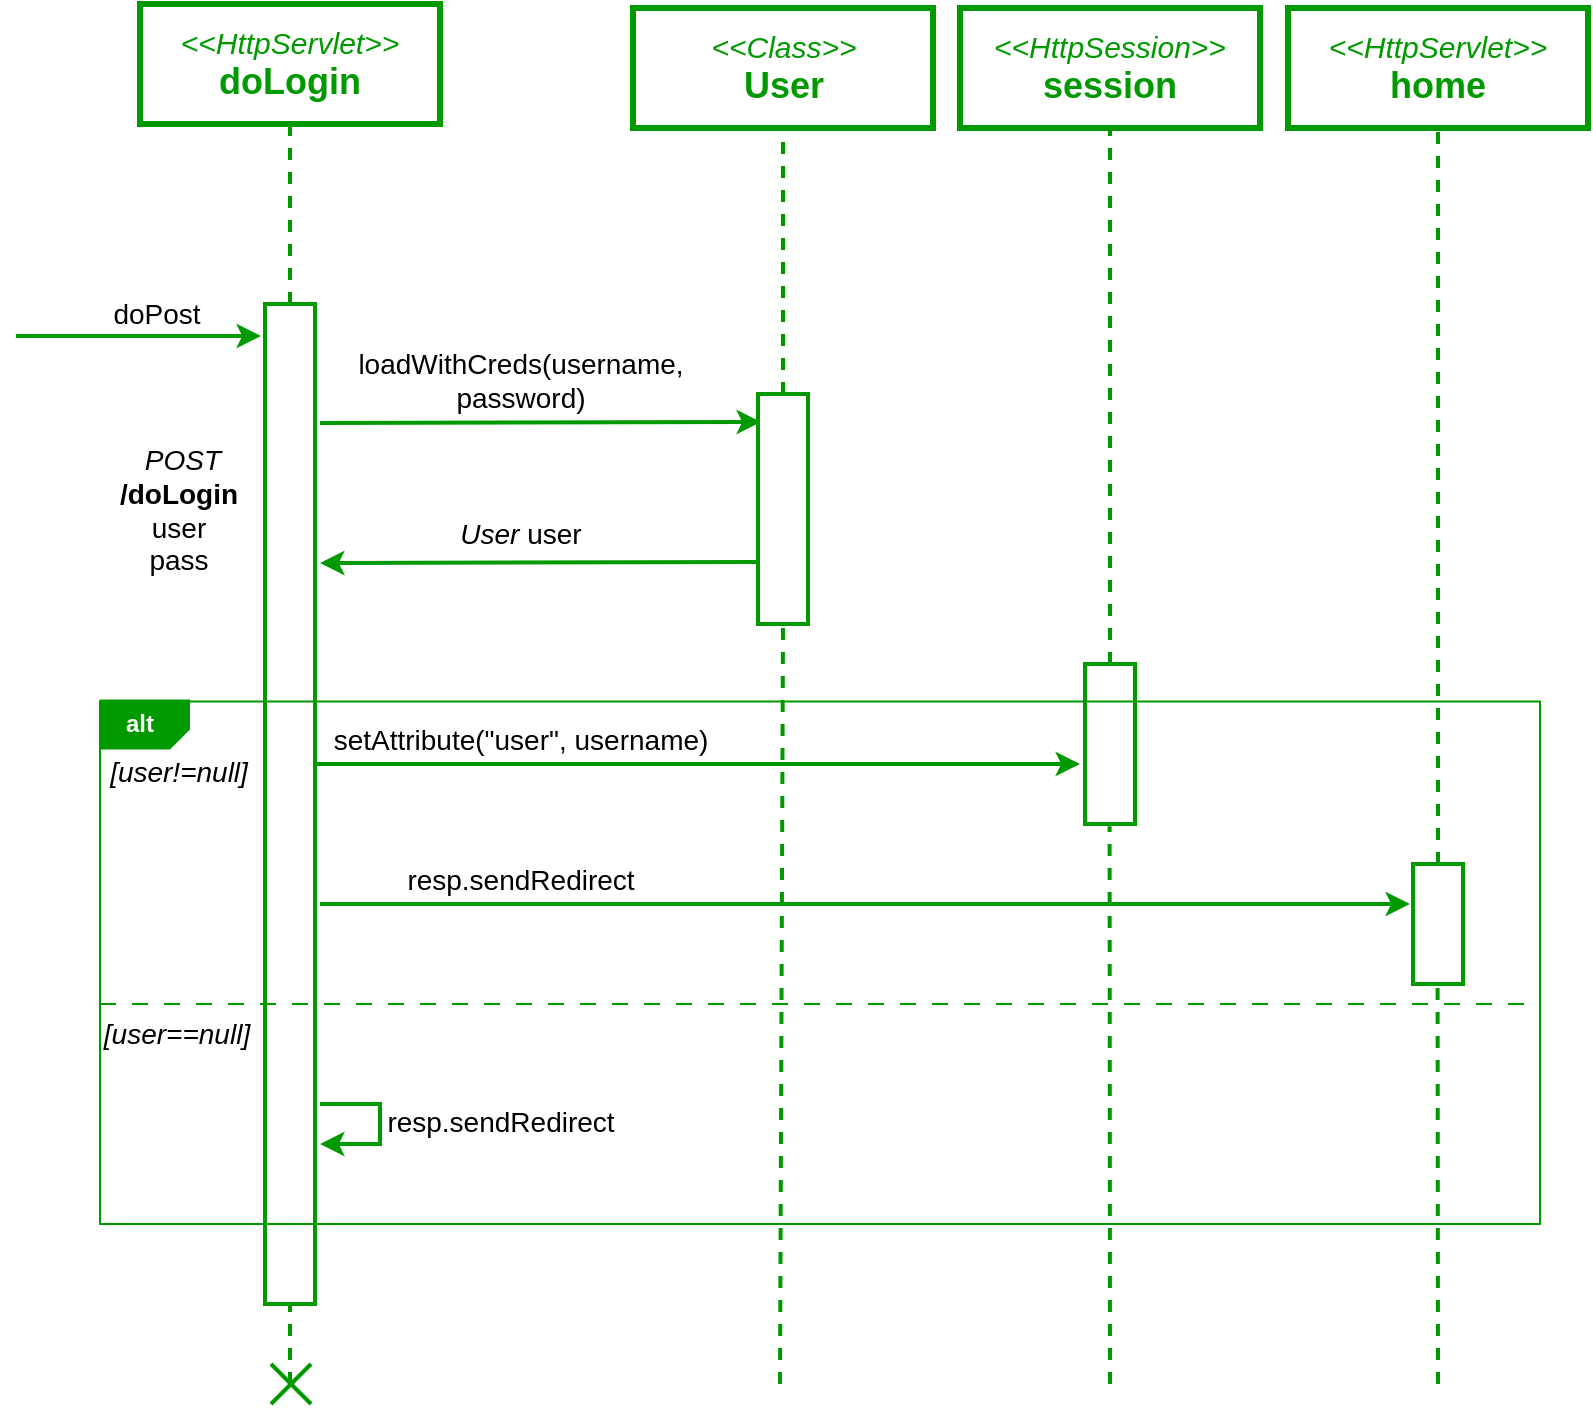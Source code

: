 <mxfile version="21.2.8" type="device">
  <diagram name="Page-1" id="IovuPlnuYOxv74p460Sw">
    <mxGraphModel dx="2876" dy="1171" grid="1" gridSize="10" guides="1" tooltips="1" connect="1" arrows="1" fold="1" page="1" pageScale="1" pageWidth="850" pageHeight="1100" math="0" shadow="0">
      <root>
        <mxCell id="0" />
        <mxCell id="1" parent="0" />
        <mxCell id="tjZRGbeKw34wrT0C9eUE-6" value="" style="rounded=0;whiteSpace=wrap;html=1;fillColor=#FFFFFF;strokeWidth=2;strokeColor=#009900;" parent="1" vertex="1">
          <mxGeometry x="-107.5" y="370" width="25" height="500" as="geometry" />
        </mxCell>
        <mxCell id="tjZRGbeKw34wrT0C9eUE-10" value="" style="rounded=0;whiteSpace=wrap;html=1;fillColor=#FFFFFF;strokeWidth=2;strokeColor=#009900;" parent="1" vertex="1">
          <mxGeometry x="302.5" y="550" width="25" height="80" as="geometry" />
        </mxCell>
        <mxCell id="lFbvkqLxVyMuqr9iLAXJ-2" value="&lt;font color=&quot;#009900&quot; style=&quot;&quot;&gt;&lt;b style=&quot;&quot;&gt;&lt;br&gt;&lt;/b&gt;&lt;/font&gt;" style="rounded=0;whiteSpace=wrap;html=1;strokeWidth=1;fillColor=none;strokeColor=#009900;movable=0;resizable=0;rotatable=0;deletable=0;editable=0;locked=1;connectable=0;" parent="1" vertex="1">
          <mxGeometry x="-190" y="568.75" width="720" height="261.25" as="geometry" />
        </mxCell>
        <mxCell id="tjZRGbeKw34wrT0C9eUE-2" value="&lt;i style=&quot;border-color: var(--border-color); color: rgb(0, 153, 0);&quot;&gt;&lt;font style=&quot;border-color: var(--border-color); font-size: 15px;&quot;&gt;&amp;lt;&amp;lt;HttpServlet&amp;gt;&amp;gt;&lt;/font&gt;&lt;/i&gt;&lt;font color=&quot;#009900&quot; style=&quot;&quot;&gt;&lt;b style=&quot;&quot;&gt;&lt;br&gt;&lt;font style=&quot;font-size: 18px;&quot;&gt;doLogin&lt;/font&gt;&lt;br&gt;&lt;/b&gt;&lt;/font&gt;" style="rounded=0;whiteSpace=wrap;html=1;strokeWidth=3;fillColor=default;strokeColor=#009900;" parent="1" vertex="1">
          <mxGeometry x="-170" y="220" width="150" height="60" as="geometry" />
        </mxCell>
        <mxCell id="tjZRGbeKw34wrT0C9eUE-3" value="&lt;font color=&quot;#009900&quot; style=&quot;&quot;&gt;&lt;i style=&quot;&quot;&gt;&lt;font style=&quot;font-size: 15px;&quot;&gt;&amp;lt;&amp;lt;Class&amp;gt;&amp;gt;&lt;/font&gt;&lt;/i&gt;&lt;br&gt;&lt;span style=&quot;font-size: 18px;&quot;&gt;&lt;b&gt;User&lt;/b&gt;&lt;/span&gt;&lt;br&gt;&lt;/font&gt;" style="rounded=0;whiteSpace=wrap;html=1;strokeWidth=3;fillColor=default;strokeColor=#009900;" parent="1" vertex="1">
          <mxGeometry x="76.5" y="222" width="150" height="60" as="geometry" />
        </mxCell>
        <mxCell id="tjZRGbeKw34wrT0C9eUE-4" value="" style="endArrow=none;html=1;rounded=0;entryX=0.5;entryY=1;entryDx=0;entryDy=0;strokeWidth=2;fillColor=#d5e8d4;strokeColor=#009900;dashed=1;" parent="1" source="tjZRGbeKw34wrT0C9eUE-6" target="tjZRGbeKw34wrT0C9eUE-2" edge="1">
          <mxGeometry width="50" height="50" relative="1" as="geometry">
            <mxPoint x="-95" y="670" as="sourcePoint" />
            <mxPoint x="150" y="440" as="targetPoint" />
          </mxGeometry>
        </mxCell>
        <mxCell id="tjZRGbeKw34wrT0C9eUE-5" value="" style="endArrow=none;html=1;rounded=0;strokeWidth=2;fillColor=#d5e8d4;strokeColor=#009900;dashed=1;entryX=0.5;entryY=1;entryDx=0;entryDy=0;" parent="1" source="tjZRGbeKw34wrT0C9eUE-10" target="lFbvkqLxVyMuqr9iLAXJ-19" edge="1">
          <mxGeometry width="50" height="50" relative="1" as="geometry">
            <mxPoint x="315" y="671" as="sourcePoint" />
            <mxPoint x="315" y="300" as="targetPoint" />
          </mxGeometry>
        </mxCell>
        <mxCell id="tjZRGbeKw34wrT0C9eUE-7" value="" style="endArrow=none;html=1;rounded=0;strokeWidth=2;fillColor=#d5e8d4;strokeColor=#009900;dashed=1;entryX=0.5;entryY=1;entryDx=0;entryDy=0;" parent="1" target="tjZRGbeKw34wrT0C9eUE-6" edge="1">
          <mxGeometry width="50" height="50" relative="1" as="geometry">
            <mxPoint x="-95" y="910" as="sourcePoint" />
            <mxPoint x="-94.6" y="796.26" as="targetPoint" />
          </mxGeometry>
        </mxCell>
        <mxCell id="tjZRGbeKw34wrT0C9eUE-9" value="" style="endArrow=none;html=1;rounded=0;strokeWidth=2;strokeColor=#009900;startArrow=classic;startFill=1;" parent="1" edge="1">
          <mxGeometry width="50" height="50" relative="1" as="geometry">
            <mxPoint x="300" y="600" as="sourcePoint" />
            <mxPoint x="-82" y="600" as="targetPoint" />
          </mxGeometry>
        </mxCell>
        <mxCell id="tjZRGbeKw34wrT0C9eUE-11" value="" style="endArrow=none;html=1;rounded=0;strokeWidth=2;fillColor=#d5e8d4;strokeColor=#009900;dashed=1;entryX=0.492;entryY=1.014;entryDx=0;entryDy=0;entryPerimeter=0;" parent="1" target="tjZRGbeKw34wrT0C9eUE-10" edge="1">
          <mxGeometry width="50" height="50" relative="1" as="geometry">
            <mxPoint x="315" y="910" as="sourcePoint" />
            <mxPoint x="315" y="775" as="targetPoint" />
          </mxGeometry>
        </mxCell>
        <mxCell id="tjZRGbeKw34wrT0C9eUE-22" value="&lt;font style=&quot;font-size: 14px;&quot;&gt;&lt;i&gt;&amp;nbsp;POST&lt;/i&gt;&lt;br&gt;&lt;b&gt;/doLogin&lt;br&gt;&lt;/b&gt;user&lt;br&gt;pass&lt;br&gt;&lt;/font&gt;" style="text;html=1;align=center;verticalAlign=middle;resizable=0;points=[];autosize=1;strokeColor=none;fillColor=none;" parent="1" vertex="1">
          <mxGeometry x="-191.5" y="432.5" width="80" height="80" as="geometry" />
        </mxCell>
        <mxCell id="tjZRGbeKw34wrT0C9eUE-34" value="" style="group" parent="1" vertex="1" connectable="0">
          <mxGeometry x="-104.5" y="900" width="20" height="20" as="geometry" />
        </mxCell>
        <mxCell id="tjZRGbeKw34wrT0C9eUE-32" value="" style="endArrow=none;html=1;rounded=0;strokeWidth=2;fillColor=#d5e8d4;strokeColor=#009900;" parent="tjZRGbeKw34wrT0C9eUE-34" edge="1">
          <mxGeometry width="50" height="50" relative="1" as="geometry">
            <mxPoint y="20" as="sourcePoint" />
            <mxPoint x="20" as="targetPoint" />
          </mxGeometry>
        </mxCell>
        <mxCell id="tjZRGbeKw34wrT0C9eUE-33" value="" style="endArrow=none;html=1;rounded=0;strokeWidth=2;fillColor=#d5e8d4;strokeColor=#009900;" parent="tjZRGbeKw34wrT0C9eUE-34" edge="1">
          <mxGeometry width="50" height="50" relative="1" as="geometry">
            <mxPoint x="20" y="20" as="sourcePoint" />
            <mxPoint as="targetPoint" />
          </mxGeometry>
        </mxCell>
        <mxCell id="ImflFla28foKCNnRYuBp-1" value="&lt;font style=&quot;&quot;&gt;&lt;span style=&quot;font-size: 14px;&quot;&gt;setAttribute(&quot;user&quot;, username)&lt;/span&gt;&lt;br&gt;&lt;/font&gt;" style="text;html=1;align=center;verticalAlign=middle;resizable=0;points=[];autosize=1;strokeColor=none;fillColor=none;" parent="1" vertex="1">
          <mxGeometry x="-85.5" y="573" width="210" height="30" as="geometry" />
        </mxCell>
        <mxCell id="lFbvkqLxVyMuqr9iLAXJ-6" value="" style="group" parent="1" vertex="1" connectable="0">
          <mxGeometry x="-190" y="567" width="45" height="25.75" as="geometry" />
        </mxCell>
        <mxCell id="lFbvkqLxVyMuqr9iLAXJ-4" value="" style="shape=card;whiteSpace=wrap;html=1;rotation=90;flipH=1;strokeColor=none;fillColor=#009900;size=10;" parent="lFbvkqLxVyMuqr9iLAXJ-6" vertex="1">
          <mxGeometry x="10" y="-9.25" width="25" height="45" as="geometry" />
        </mxCell>
        <mxCell id="lFbvkqLxVyMuqr9iLAXJ-5" value="&lt;font color=&quot;#ffffff&quot;&gt;&lt;b&gt;alt&lt;/b&gt;&lt;/font&gt;" style="text;html=1;strokeColor=none;fillColor=none;align=center;verticalAlign=middle;whiteSpace=wrap;rounded=0;" parent="lFbvkqLxVyMuqr9iLAXJ-6" vertex="1">
          <mxGeometry y="2" width="40" height="22.5" as="geometry" />
        </mxCell>
        <mxCell id="lFbvkqLxVyMuqr9iLAXJ-19" value="&lt;font color=&quot;#009900&quot; style=&quot;&quot;&gt;&lt;span style=&quot;font-size: 15px;&quot;&gt;&lt;i&gt;&amp;lt;&amp;lt;HttpSession&amp;gt;&amp;gt;&lt;/i&gt;&lt;/span&gt;&lt;br&gt;&lt;span style=&quot;font-size: 18px;&quot;&gt;&lt;b&gt;session&lt;/b&gt;&lt;/span&gt;&lt;br&gt;&lt;/font&gt;" style="rounded=0;whiteSpace=wrap;html=1;strokeWidth=3;fillColor=default;strokeColor=#009900;" parent="1" vertex="1">
          <mxGeometry x="240" y="222" width="150" height="60" as="geometry" />
        </mxCell>
        <mxCell id="lFbvkqLxVyMuqr9iLAXJ-20" value="" style="endArrow=none;html=1;rounded=0;strokeWidth=2;fillColor=#d5e8d4;strokeColor=#009900;dashed=1;entryX=0.5;entryY=1;entryDx=0;entryDy=0;" parent="1" source="lFbvkqLxVyMuqr9iLAXJ-26" target="tjZRGbeKw34wrT0C9eUE-3" edge="1">
          <mxGeometry width="50" height="50" relative="1" as="geometry">
            <mxPoint x="151.5" y="670" as="sourcePoint" />
            <mxPoint x="152" y="300" as="targetPoint" />
          </mxGeometry>
        </mxCell>
        <mxCell id="lFbvkqLxVyMuqr9iLAXJ-21" value="" style="endArrow=none;html=1;rounded=0;entryX=0.5;entryY=1;entryDx=0;entryDy=0;strokeWidth=2;fillColor=#d5e8d4;strokeColor=#009900;dashed=1;" parent="1" target="lFbvkqLxVyMuqr9iLAXJ-26" edge="1">
          <mxGeometry width="50" height="50" relative="1" as="geometry">
            <mxPoint x="150" y="910" as="sourcePoint" />
            <mxPoint x="151.5" y="790" as="targetPoint" />
          </mxGeometry>
        </mxCell>
        <mxCell id="lFbvkqLxVyMuqr9iLAXJ-22" value="" style="endArrow=none;html=1;rounded=0;strokeWidth=2;strokeColor=#009900;startArrow=classic;startFill=1;" parent="1" edge="1">
          <mxGeometry width="50" height="50" relative="1" as="geometry">
            <mxPoint x="140.5" y="429" as="sourcePoint" />
            <mxPoint x="-80" y="429.5" as="targetPoint" />
          </mxGeometry>
        </mxCell>
        <mxCell id="lFbvkqLxVyMuqr9iLAXJ-23" value="&lt;font style=&quot;font-size: 14px;&quot;&gt;loadWithCreds(username,&lt;br&gt;password)&lt;/font&gt;" style="text;html=1;align=center;verticalAlign=middle;resizable=0;points=[];autosize=1;strokeColor=none;fillColor=none;" parent="1" vertex="1">
          <mxGeometry x="-75" y="382.5" width="190" height="50" as="geometry" />
        </mxCell>
        <mxCell id="lFbvkqLxVyMuqr9iLAXJ-24" value="" style="endArrow=none;html=1;rounded=0;strokeWidth=2;strokeColor=#009900;startArrow=classic;startFill=1;" parent="1" edge="1">
          <mxGeometry width="50" height="50" relative="1" as="geometry">
            <mxPoint x="-80" y="499.5" as="sourcePoint" />
            <mxPoint x="140.5" y="499" as="targetPoint" />
          </mxGeometry>
        </mxCell>
        <mxCell id="lFbvkqLxVyMuqr9iLAXJ-25" value="&lt;font style=&quot;font-size: 14px;&quot;&gt;&lt;i&gt;User&lt;/i&gt; user&lt;/font&gt;" style="text;html=1;align=center;verticalAlign=middle;resizable=0;points=[];autosize=1;strokeColor=none;fillColor=none;" parent="1" vertex="1">
          <mxGeometry x="-20" y="469.5" width="80" height="30" as="geometry" />
        </mxCell>
        <mxCell id="lFbvkqLxVyMuqr9iLAXJ-26" value="" style="rounded=0;whiteSpace=wrap;html=1;fillColor=#FFFFFF;strokeWidth=2;strokeColor=#009900;" parent="1" vertex="1">
          <mxGeometry x="139" y="415" width="25" height="115" as="geometry" />
        </mxCell>
        <mxCell id="OoSDMikyx4kGt9QmXM6N-1" value="&lt;font style=&quot;&quot;&gt;&lt;i style=&quot;&quot;&gt;&lt;font style=&quot;font-size: 14px;&quot;&gt;[user!=null]&lt;/font&gt;&lt;/i&gt;&lt;br&gt;&lt;/font&gt;" style="text;html=1;align=center;verticalAlign=middle;resizable=0;points=[];autosize=1;strokeColor=none;fillColor=none;" parent="1" vertex="1">
          <mxGeometry x="-196.5" y="589" width="90" height="30" as="geometry" />
        </mxCell>
        <mxCell id="gv3iIMHmHTU7CUkVYJSH-4" value="" style="rounded=0;whiteSpace=wrap;html=1;fillColor=#FFFFFF;strokeWidth=2;strokeColor=#009900;" vertex="1" parent="1">
          <mxGeometry x="466.5" y="650" width="25" height="60" as="geometry" />
        </mxCell>
        <mxCell id="gv3iIMHmHTU7CUkVYJSH-5" value="" style="endArrow=none;html=1;rounded=0;strokeWidth=2;fillColor=#d5e8d4;strokeColor=#009900;dashed=1;entryX=0.5;entryY=1;entryDx=0;entryDy=0;" edge="1" parent="1" source="gv3iIMHmHTU7CUkVYJSH-4" target="gv3iIMHmHTU7CUkVYJSH-7">
          <mxGeometry width="50" height="50" relative="1" as="geometry">
            <mxPoint x="479" y="671" as="sourcePoint" />
            <mxPoint x="479" y="300" as="targetPoint" />
          </mxGeometry>
        </mxCell>
        <mxCell id="gv3iIMHmHTU7CUkVYJSH-6" value="" style="endArrow=none;html=1;rounded=0;strokeWidth=2;fillColor=#d5e8d4;strokeColor=#009900;dashed=1;entryX=0.492;entryY=1.014;entryDx=0;entryDy=0;entryPerimeter=0;" edge="1" parent="1" target="gv3iIMHmHTU7CUkVYJSH-4">
          <mxGeometry width="50" height="50" relative="1" as="geometry">
            <mxPoint x="479" y="910" as="sourcePoint" />
            <mxPoint x="479" y="775" as="targetPoint" />
          </mxGeometry>
        </mxCell>
        <mxCell id="gv3iIMHmHTU7CUkVYJSH-7" value="&lt;font color=&quot;#009900&quot; style=&quot;&quot;&gt;&lt;span style=&quot;font-size: 15px;&quot;&gt;&lt;i&gt;&amp;lt;&amp;lt;HttpServlet&amp;gt;&amp;gt;&lt;/i&gt;&lt;/span&gt;&lt;br&gt;&lt;span style=&quot;font-size: 18px;&quot;&gt;&lt;b&gt;home&lt;/b&gt;&lt;/span&gt;&lt;br&gt;&lt;/font&gt;" style="rounded=0;whiteSpace=wrap;html=1;strokeWidth=3;fillColor=default;strokeColor=#009900;" vertex="1" parent="1">
          <mxGeometry x="404" y="222" width="150" height="60" as="geometry" />
        </mxCell>
        <mxCell id="gv3iIMHmHTU7CUkVYJSH-8" value="" style="endArrow=none;html=1;rounded=0;strokeWidth=2;strokeColor=#009900;startArrow=classic;startFill=1;" edge="1" parent="1">
          <mxGeometry width="50" height="50" relative="1" as="geometry">
            <mxPoint x="465" y="670" as="sourcePoint" />
            <mxPoint x="-80" y="670" as="targetPoint" />
          </mxGeometry>
        </mxCell>
        <mxCell id="gv3iIMHmHTU7CUkVYJSH-9" value="&lt;font style=&quot;&quot;&gt;&lt;span style=&quot;font-size: 14px;&quot;&gt;resp.sendRedirect&lt;/span&gt;&lt;br&gt;&lt;/font&gt;" style="text;html=1;align=center;verticalAlign=middle;resizable=0;points=[];autosize=1;strokeColor=none;fillColor=none;" vertex="1" parent="1">
          <mxGeometry x="-50" y="643" width="140" height="30" as="geometry" />
        </mxCell>
        <mxCell id="gv3iIMHmHTU7CUkVYJSH-10" value="" style="endArrow=none;html=1;rounded=0;strokeWidth=1;fillColor=#d5e8d4;strokeColor=#009900;dashed=1;dashPattern=8 8;" edge="1" parent="1">
          <mxGeometry width="50" height="50" relative="1" as="geometry">
            <mxPoint x="-190" y="720" as="sourcePoint" />
            <mxPoint x="530" y="720" as="targetPoint" />
          </mxGeometry>
        </mxCell>
        <mxCell id="gv3iIMHmHTU7CUkVYJSH-11" value="&lt;font style=&quot;&quot;&gt;&lt;i style=&quot;&quot;&gt;&lt;font style=&quot;font-size: 14px;&quot;&gt;[user==null]&lt;/font&gt;&lt;/i&gt;&lt;br&gt;&lt;/font&gt;" style="text;html=1;align=center;verticalAlign=middle;resizable=0;points=[];autosize=1;strokeColor=none;fillColor=none;" vertex="1" parent="1">
          <mxGeometry x="-202.5" y="720" width="100" height="30" as="geometry" />
        </mxCell>
        <mxCell id="gv3iIMHmHTU7CUkVYJSH-12" value="" style="endArrow=none;html=1;rounded=0;strokeWidth=2;strokeColor=#009900;startArrow=classic;startFill=1;" edge="1" parent="1">
          <mxGeometry width="50" height="50" relative="1" as="geometry">
            <mxPoint x="-80" y="790" as="sourcePoint" />
            <mxPoint x="-80" y="770" as="targetPoint" />
            <Array as="points">
              <mxPoint x="-50" y="790" />
              <mxPoint x="-50" y="770" />
            </Array>
          </mxGeometry>
        </mxCell>
        <mxCell id="gv3iIMHmHTU7CUkVYJSH-13" value="&lt;font style=&quot;&quot;&gt;&lt;span style=&quot;font-size: 14px;&quot;&gt;resp.sendRedirect&lt;/span&gt;&lt;br&gt;&lt;/font&gt;" style="text;html=1;align=center;verticalAlign=middle;resizable=0;points=[];autosize=1;strokeColor=none;fillColor=none;" vertex="1" parent="1">
          <mxGeometry x="-60" y="764" width="140" height="30" as="geometry" />
        </mxCell>
        <mxCell id="gv3iIMHmHTU7CUkVYJSH-14" value="" style="endArrow=none;html=1;rounded=0;exitX=0;exitY=0.25;exitDx=0;exitDy=0;strokeWidth=2;strokeColor=#009900;startArrow=classic;startFill=1;" edge="1" parent="1">
          <mxGeometry width="50" height="50" relative="1" as="geometry">
            <mxPoint x="-109.5" y="386" as="sourcePoint" />
            <mxPoint x="-232" y="386" as="targetPoint" />
          </mxGeometry>
        </mxCell>
        <mxCell id="gv3iIMHmHTU7CUkVYJSH-15" value="&lt;font style=&quot;font-size: 14px;&quot;&gt;doPost&lt;/font&gt;" style="text;html=1;align=center;verticalAlign=middle;resizable=0;points=[];autosize=1;strokeColor=none;fillColor=none;" vertex="1" parent="1">
          <mxGeometry x="-197" y="360" width="70" height="30" as="geometry" />
        </mxCell>
      </root>
    </mxGraphModel>
  </diagram>
</mxfile>
